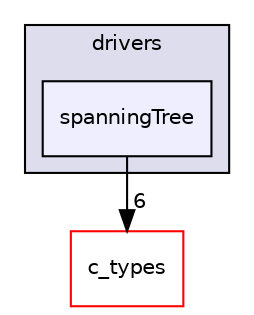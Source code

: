 digraph "spanningTree" {
  compound=true
  node [ fontsize="10", fontname="Helvetica"];
  edge [ labelfontsize="10", labelfontname="Helvetica"];
  subgraph clusterdir_4fe5cf12322eb0f9892753dc20f1484c {
    graph [ bgcolor="#ddddee", pencolor="black", label="drivers" fontname="Helvetica", fontsize="10", URL="dir_4fe5cf12322eb0f9892753dc20f1484c.html"]
  dir_7d942d9f1d4da6808b2f8cc078cebc10 [shape=box, label="spanningTree", style="filled", fillcolor="#eeeeff", pencolor="black", URL="dir_7d942d9f1d4da6808b2f8cc078cebc10.html"];
  }
  dir_d5995d5871f728649bd47ea0d6428e03 [shape=box label="c_types" fillcolor="white" style="filled" color="red" URL="dir_d5995d5871f728649bd47ea0d6428e03.html"];
  dir_7d942d9f1d4da6808b2f8cc078cebc10->dir_d5995d5871f728649bd47ea0d6428e03 [headlabel="6", labeldistance=1.5 headhref="dir_000049_000022.html"];
}
